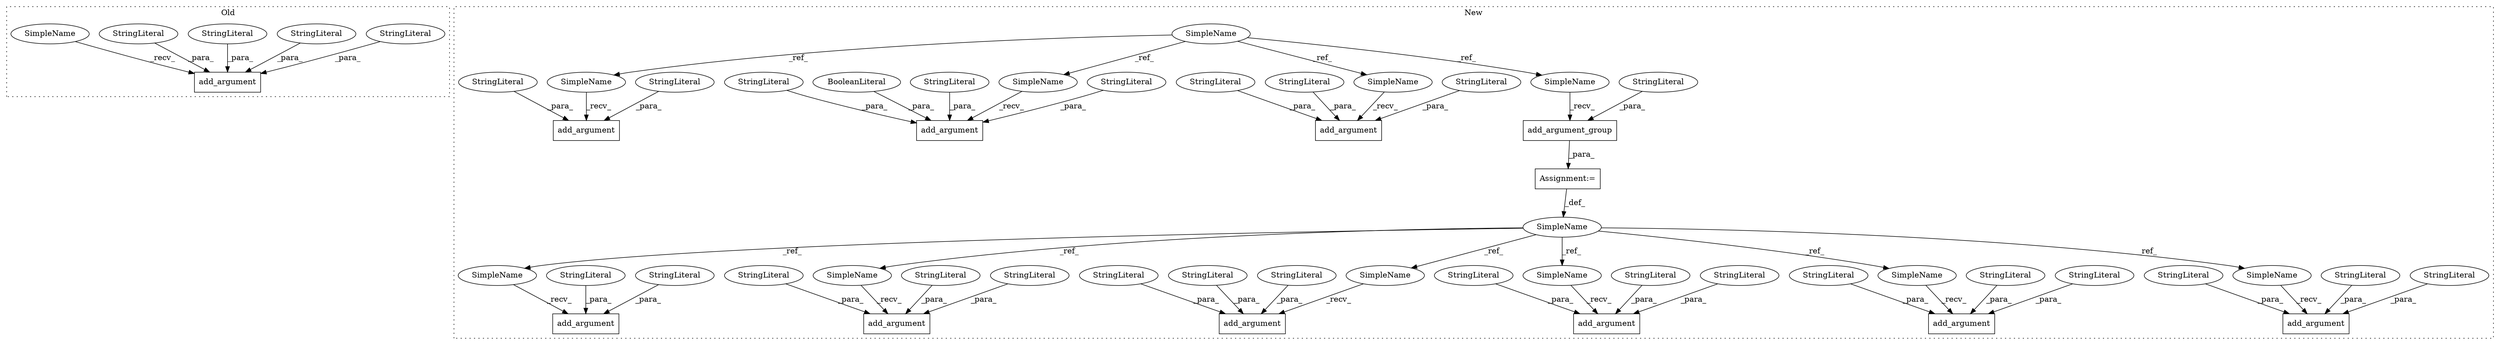 digraph G {
subgraph cluster0 {
1 [label="add_argument" a="32" s="62985,63046" l="13,1" shape="box"];
3 [label="StringLiteral" a="45" s="62998" l="4" shape="ellipse"];
4 [label="StringLiteral" a="45" s="63022" l="24" shape="ellipse"];
8 [label="StringLiteral" a="45" s="63003" l="14" shape="ellipse"];
9 [label="StringLiteral" a="45" s="63018" l="3" shape="ellipse"];
56 [label="SimpleName" a="42" s="62969" l="15" shape="ellipse"];
label = "Old";
style="dotted";
}
subgraph cluster1 {
2 [label="add_argument_group" a="32" s="63636,63677" l="19,1" shape="box"];
5 [label="Assignment:=" a="7" s="63622" l="1" shape="box"];
6 [label="StringLiteral" a="45" s="63655" l="22" shape="ellipse"];
7 [label="add_argument" a="32" s="63786,63863" l="13,1" shape="box"];
10 [label="StringLiteral" a="45" s="63820" l="43" shape="ellipse"];
11 [label="add_argument" a="32" s="64065,64135" l="13,1" shape="box"];
12 [label="SimpleName" a="42" s="63604" l="18" shape="ellipse"];
13 [label="StringLiteral" a="45" s="63807" l="12" shape="ellipse"];
14 [label="StringLiteral" a="45" s="64098" l="37" shape="ellipse"];
15 [label="StringLiteral" a="45" s="63799" l="7" shape="ellipse"];
16 [label="StringLiteral" a="45" s="64078" l="6" shape="ellipse"];
17 [label="add_argument" a="32" s="63889,63946" l="13,1" shape="box"];
18 [label="SimpleName" a="42" s="63037" l="12" shape="ellipse"];
19 [label="add_argument" a="32" s="63222,63324" l="13,1" shape="box"];
20 [label="StringLiteral" a="45" s="63240" l="12" shape="ellipse"];
21 [label="add_argument" a="32" s="63344,63523" l="13,1" shape="box"];
22 [label="StringLiteral" a="45" s="63392" l="131" shape="ellipse"];
23 [label="add_argument" a="32" s="63972,64039" l="13,1" shape="box"];
24 [label="StringLiteral" a="45" s="64008" l="31" shape="ellipse"];
25 [label="add_argument" a="32" s="64161,64216" l="13,1" shape="box"];
26 [label="StringLiteral" a="45" s="64181" l="12" shape="ellipse"];
27 [label="StringLiteral" a="45" s="63923" l="23" shape="ellipse"];
28 [label="StringLiteral" a="45" s="63357" l="21" shape="ellipse"];
29 [label="StringLiteral" a="45" s="63985" l="9" shape="ellipse"];
30 [label="StringLiteral" a="45" s="63258" l="66" shape="ellipse"];
31 [label="StringLiteral" a="45" s="64174" l="6" shape="ellipse"];
32 [label="StringLiteral" a="45" s="63379" l="12" shape="ellipse"];
33 [label="StringLiteral" a="45" s="64194" l="22" shape="ellipse"];
34 [label="StringLiteral" a="45" s="63902" l="7" shape="ellipse"];
35 [label="StringLiteral" a="45" s="63995" l="12" shape="ellipse"];
36 [label="StringLiteral" a="45" s="63910" l="12" shape="ellipse"];
37 [label="StringLiteral" a="45" s="63235" l="4" shape="ellipse"];
38 [label="add_argument" a="32" s="63703,63760" l="13,1" shape="box"];
39 [label="BooleanLiteral" a="9" s="63253" l="4" shape="ellipse"];
40 [label="add_argument" a="32" s="63543,63597" l="13,1" shape="box"];
41 [label="StringLiteral" a="45" s="63561" l="10" shape="ellipse"];
42 [label="StringLiteral" a="45" s="63739" l="21" shape="ellipse"];
43 [label="StringLiteral" a="45" s="63726" l="12" shape="ellipse"];
44 [label="StringLiteral" a="45" s="63572" l="25" shape="ellipse"];
45 [label="StringLiteral" a="45" s="64085" l="12" shape="ellipse"];
46 [label="SimpleName" a="42" s="63530" l="12" shape="ellipse"];
47 [label="SimpleName" a="42" s="63209" l="12" shape="ellipse"];
48 [label="SimpleName" a="42" s="63623" l="12" shape="ellipse"];
49 [label="SimpleName" a="42" s="63331" l="12" shape="ellipse"];
50 [label="SimpleName" a="42" s="63953" l="18" shape="ellipse"];
51 [label="SimpleName" a="42" s="64046" l="18" shape="ellipse"];
52 [label="SimpleName" a="42" s="63870" l="18" shape="ellipse"];
53 [label="SimpleName" a="42" s="63767" l="18" shape="ellipse"];
54 [label="SimpleName" a="42" s="64142" l="18" shape="ellipse"];
55 [label="SimpleName" a="42" s="63684" l="18" shape="ellipse"];
label = "New";
style="dotted";
}
2 -> 5 [label="_para_"];
3 -> 1 [label="_para_"];
4 -> 1 [label="_para_"];
5 -> 12 [label="_def_"];
6 -> 2 [label="_para_"];
8 -> 1 [label="_para_"];
9 -> 1 [label="_para_"];
10 -> 7 [label="_para_"];
12 -> 51 [label="_ref_"];
12 -> 50 [label="_ref_"];
12 -> 52 [label="_ref_"];
12 -> 54 [label="_ref_"];
12 -> 53 [label="_ref_"];
12 -> 55 [label="_ref_"];
13 -> 7 [label="_para_"];
14 -> 11 [label="_para_"];
15 -> 7 [label="_para_"];
16 -> 11 [label="_para_"];
18 -> 47 [label="_ref_"];
18 -> 48 [label="_ref_"];
18 -> 49 [label="_ref_"];
18 -> 46 [label="_ref_"];
20 -> 19 [label="_para_"];
22 -> 21 [label="_para_"];
24 -> 23 [label="_para_"];
26 -> 25 [label="_para_"];
27 -> 17 [label="_para_"];
28 -> 21 [label="_para_"];
29 -> 23 [label="_para_"];
30 -> 19 [label="_para_"];
31 -> 25 [label="_para_"];
32 -> 21 [label="_para_"];
33 -> 25 [label="_para_"];
34 -> 17 [label="_para_"];
35 -> 23 [label="_para_"];
36 -> 17 [label="_para_"];
37 -> 19 [label="_para_"];
39 -> 19 [label="_para_"];
41 -> 40 [label="_para_"];
42 -> 38 [label="_para_"];
43 -> 38 [label="_para_"];
44 -> 40 [label="_para_"];
45 -> 11 [label="_para_"];
46 -> 40 [label="_recv_"];
47 -> 19 [label="_recv_"];
48 -> 2 [label="_recv_"];
49 -> 21 [label="_recv_"];
50 -> 23 [label="_recv_"];
51 -> 11 [label="_recv_"];
52 -> 17 [label="_recv_"];
53 -> 7 [label="_recv_"];
54 -> 25 [label="_recv_"];
55 -> 38 [label="_recv_"];
56 -> 1 [label="_recv_"];
}